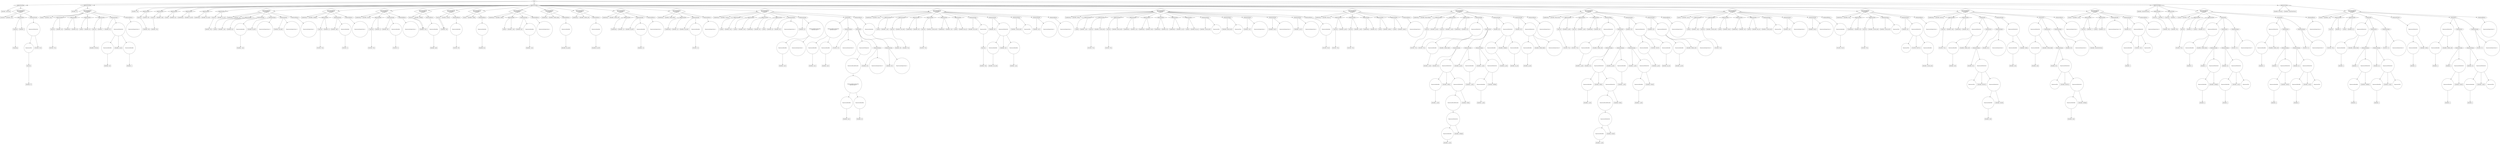 digraph TreeVisitor {
"0x60600004bf20" [label="Identifier: TreeVisitor" shape=box]
"0x603000025bd0" [label="TypeVoid" shape=box]
"0x60600004bf80" [label="Identifier: main" shape=box]
"0x603000025c00" [label="TypeString" shape=box]
"0x603000025c30" [label="TypeArray" shape=box]
"0x603000025c30" -> "0x603000025c00"
"0x60600004bfe0" [label="Identifier: a" shape=box]
"0x6040000209d0" [label="DeclarationVar" shape=diamond]
"0x6040000209d0" -> "0x603000025c30"
"0x6040000209d0" -> "0x60600004bfe0"
"0x60600004c040" [label="Identifier: TV" shape=box]
"0x603000025cc0" [label="TypeUser" shape=box]
"0x603000025cc0" -> "0x60600004c040"
"0x603000025c90" [label="ExpressionNew" shape=circle]
"0x603000025c90" -> "0x603000025cc0"
"0x60600004c0a0" [label="Identifier: Start" shape=box]
"0x60600004c100" [label="ExpressionMethodCall" shape=circle]
"0x60600004c100" -> "0x603000025c90"
"0x60600004c100" -> "0x60600004c0a0"
"0x603000025cf0" [label="StatementPrintln"]
"0x603000025cf0" -> "0x60600004c100"
"0x603000025bd0" [label="TypeVoid" shape=box]
"0x60600004bf80" [label="Identifier: main" shape=box]
"0x60c000008740" [label="DeclarationMethod
PrivacyModifier: 0
is_static: 1" shape=diamond]
"0x60c000008740" -> "0x603000025bd0"
"0x60c000008740" -> "0x60600004bf80"
"0x60c000008740" -> "0x6040000209d0"
"0x60c000008740" -> "0x603000025cf0"
"0x608000001ca0" [label="DeclarationClass" shape=diamond]
"0x608000001ca0" -> "0x60600004bf20"
"0x608000001ca0" -> "0x60c000008740"
"0x60600004c160" [label="Identifier: TV" shape=box]
"0x603000025d20" [label="TypeInt" shape=box]
"0x60600004c1c0" [label="Identifier: Start" shape=box]
"0x60600004c220" [label="Identifier: Tree" shape=box]
"0x603000025d50" [label="TypeUser" shape=box]
"0x603000025d50" -> "0x60600004c220"
"0x60600004c280" [label="Identifier: root" shape=box]
"0x604000020a90" [label="DeclarationVar" shape=diamond]
"0x604000020a90" -> "0x603000025d50"
"0x604000020a90" -> "0x60600004c280"
"0x603000025d80" [label="TypeBoolean" shape=box]
"0x60600004c2e0" [label="Identifier: ntb" shape=box]
"0x604000020b10" [label="DeclarationVar" shape=diamond]
"0x604000020b10" -> "0x603000025d80"
"0x604000020b10" -> "0x60600004c2e0"
"0x603000025db0" [label="TypeInt" shape=box]
"0x60600004c340" [label="Identifier: nti" shape=box]
"0x604000020b90" [label="DeclarationVar" shape=diamond]
"0x604000020b90" -> "0x603000025db0"
"0x604000020b90" -> "0x60600004c340"
"0x60600004c3a0" [label="Identifier: MyVisitor" shape=box]
"0x603000025e10" [label="TypeUser" shape=box]
"0x603000025e10" -> "0x60600004c3a0"
"0x60600004c400" [label="Identifier: v" shape=box]
"0x604000020c10" [label="DeclarationVar" shape=diamond]
"0x604000020c10" -> "0x603000025e10"
"0x604000020c10" -> "0x60600004c400"
"0x60600004c460" [label="Identifier: nti" shape=box]
"0x60600004c4c0" [label="Identifier: root" shape=box]
"0x603000025e40" [label="ExpressionIdentifier" shape=circle]
"0x603000025e40"  -> "0x60600004c4c0"
"0x60600004c520" [label="Identifier: accept" shape=box]
"0x60600004c5e0" [label="Identifier: v" shape=box]
"0x603000025e70" [label="ExpressionIdentifier" shape=circle]
"0x603000025e70"  -> "0x60600004c5e0"
"0x60600004c580" [label="ExpressionMethodCall" shape=circle]
"0x60600004c580" -> "0x603000025e40"
"0x60600004c580" -> "0x60600004c520"
"0x60600004c580" -> "0x603000025e70"
"0x604000020c50" [label="StatementAssign"]
"0x604000020c50" -> "0x60600004c460"
"0x604000020c50" -> "0x60600004c580"
"0x603000025ea0" [label="ExpressionIntegerLiteral: 0" shape=circle]
"0x603000025ed0" [label="StatementReturn"]
"0x603000025ed0" -> "0x603000025ea0"
"0x603000025d20" [label="TypeInt" shape=box]
"0x60600004c1c0" [label="Identifier: Start" shape=box]
"0x60c000008800" [label="DeclarationMethod
PrivacyModifier: 0
is_static: 0" shape=diamond]
"0x60c000008800" -> "0x603000025d20"
"0x60c000008800" -> "0x60600004c1c0"
"0x60c000008800" -> "0x604000020a90"
"0x60c000008800" -> "0x604000020b10"
"0x60c000008800" -> "0x604000020b90"
"0x60c000008800" -> "0x604000020c10"
"0x60c000008800" -> "0x604000020c50"
"0x60c000008800" -> "0x603000025ed0"
"0x608000001d20" [label="DeclarationClass" shape=diamond]
"0x608000001d20" -> "0x60600004c160"
"0x608000001d20" -> "0x60c000008800"
"0x60600004c640" [label="Identifier: Tree" shape=box]
"0x60600004c6a0" [label="Identifier: Tree" shape=box]
"0x603000025f00" [label="TypeUser" shape=box]
"0x603000025f00" -> "0x60600004c6a0"
"0x60600004c700" [label="Identifier: left" shape=box]
"0x604000020cd0" [label="DeclarationVar" shape=diamond]
"0x604000020cd0" -> "0x603000025f00"
"0x604000020cd0" -> "0x60600004c700"
"0x60600004c760" [label="Identifier: Tree" shape=box]
"0x603000025f30" [label="TypeUser" shape=box]
"0x603000025f30" -> "0x60600004c760"
"0x60600004c7c0" [label="Identifier: right" shape=box]
"0x604000020d50" [label="DeclarationVar" shape=diamond]
"0x604000020d50" -> "0x603000025f30"
"0x604000020d50" -> "0x60600004c7c0"
"0x603000025f60" [label="TypeInt" shape=box]
"0x60600004c820" [label="Identifier: key" shape=box]
"0x604000020dd0" [label="DeclarationVar" shape=diamond]
"0x604000020dd0" -> "0x603000025f60"
"0x604000020dd0" -> "0x60600004c820"
"0x603000025fc0" [label="TypeBoolean" shape=box]
"0x60600004c880" [label="Identifier: has_left" shape=box]
"0x604000020e50" [label="DeclarationVar" shape=diamond]
"0x604000020e50" -> "0x603000025fc0"
"0x604000020e50" -> "0x60600004c880"
"0x603000025ff0" [label="TypeBoolean" shape=box]
"0x60600004c8e0" [label="Identifier: has_right" shape=box]
"0x604000020ed0" [label="DeclarationVar" shape=diamond]
"0x604000020ed0" -> "0x603000025ff0"
"0x604000020ed0" -> "0x60600004c8e0"
"0x60600004c9a0" [label="Identifier: Tree" shape=box]
"0x603000026020" [label="TypeUser" shape=box]
"0x603000026020" -> "0x60600004c9a0"
"0x60600004ca00" [label="Identifier: my_null" shape=box]
"0x604000020f50" [label="DeclarationVar" shape=diamond]
"0x604000020f50" -> "0x603000026020"
"0x604000020f50" -> "0x60600004ca00"
"0x603000026260" [label="TypeBoolean" shape=box]
"0x60600004ca60" [label="Identifier: Init" shape=box]
"0x603000026290" [label="TypeInt" shape=box]
"0x60600004cac0" [label="Identifier: v_key" shape=box]
"0x604000020f90" [label="DeclarationVar" shape=diamond]
"0x604000020f90" -> "0x603000026290"
"0x604000020f90" -> "0x60600004cac0"
"0x60600004cb20" [label="Identifier: key" shape=box]
"0x60600004cb80" [label="Identifier: v_key" shape=box]
"0x6030000262c0" [label="ExpressionIdentifier" shape=circle]
"0x6030000262c0"  -> "0x60600004cb80"
"0x604000020fd0" [label="StatementAssign"]
"0x604000020fd0" -> "0x60600004cb20"
"0x604000020fd0" -> "0x6030000262c0"
"0x60600004cbe0" [label="Identifier: has_left" shape=box]
"0x6030000262f0" [label="ExpressionIntegerLiteral: 0" shape=circle]
"0x604000021010" [label="StatementAssign"]
"0x604000021010" -> "0x60600004cbe0"
"0x604000021010" -> "0x6030000262f0"
"0x60600004cc40" [label="Identifier: has_right" shape=box]
"0x603000026320" [label="ExpressionIntegerLiteral: 0" shape=circle]
"0x604000021050" [label="StatementAssign"]
"0x604000021050" -> "0x60600004cc40"
"0x604000021050" -> "0x603000026320"
"0x603000026380" [label="ExpressionIntegerLiteral: 1" shape=circle]
"0x6030000263b0" [label="StatementReturn"]
"0x6030000263b0" -> "0x603000026380"
"0x603000026260" [label="TypeBoolean" shape=box]
"0x60600004ca60" [label="Identifier: Init" shape=box]
"0x60c0000088c0" [label="DeclarationMethod
PrivacyModifier: 0
is_static: 0" shape=diamond]
"0x60c0000088c0" -> "0x603000026260"
"0x60c0000088c0" -> "0x60600004ca60"
"0x60c0000088c0" -> "0x604000020f90"
"0x60c0000088c0" -> "0x604000020fd0"
"0x60c0000088c0" -> "0x604000021010"
"0x60c0000088c0" -> "0x604000021050"
"0x60c0000088c0" -> "0x6030000263b0"
"0x6030000263e0" [label="TypeBoolean" shape=box]
"0x60600004cca0" [label="Identifier: SetRight" shape=box]
"0x60600004cd00" [label="Identifier: Tree" shape=box]
"0x603000026410" [label="TypeUser" shape=box]
"0x603000026410" -> "0x60600004cd00"
"0x60600004cd60" [label="Identifier: rn" shape=box]
"0x604000021090" [label="DeclarationVar" shape=diamond]
"0x604000021090" -> "0x603000026410"
"0x604000021090" -> "0x60600004cd60"
"0x60600004cdc0" [label="Identifier: right" shape=box]
"0x60600004ce20" [label="Identifier: rn" shape=box]
"0x603000026440" [label="ExpressionIdentifier" shape=circle]
"0x603000026440"  -> "0x60600004ce20"
"0x6040000210d0" [label="StatementAssign"]
"0x6040000210d0" -> "0x60600004cdc0"
"0x6040000210d0" -> "0x603000026440"
"0x603000026470" [label="ExpressionIntegerLiteral: 1" shape=circle]
"0x6030000264a0" [label="StatementReturn"]
"0x6030000264a0" -> "0x603000026470"
"0x6030000263e0" [label="TypeBoolean" shape=box]
"0x60600004cca0" [label="Identifier: SetRight" shape=box]
"0x60c000008980" [label="DeclarationMethod
PrivacyModifier: 0
is_static: 0" shape=diamond]
"0x60c000008980" -> "0x6030000263e0"
"0x60c000008980" -> "0x60600004cca0"
"0x60c000008980" -> "0x604000021090"
"0x60c000008980" -> "0x6040000210d0"
"0x60c000008980" -> "0x6030000264a0"
"0x6030000264d0" [label="TypeBoolean" shape=box]
"0x60600004ce80" [label="Identifier: SetLeft" shape=box]
"0x60600004cee0" [label="Identifier: Tree" shape=box]
"0x603000026500" [label="TypeUser" shape=box]
"0x603000026500" -> "0x60600004cee0"
"0x60600004cf40" [label="Identifier: ln" shape=box]
"0x604000021110" [label="DeclarationVar" shape=diamond]
"0x604000021110" -> "0x603000026500"
"0x604000021110" -> "0x60600004cf40"
"0x60600004cfa0" [label="Identifier: left" shape=box]
"0x60600004d000" [label="Identifier: ln" shape=box]
"0x603000026530" [label="ExpressionIdentifier" shape=circle]
"0x603000026530"  -> "0x60600004d000"
"0x604000021150" [label="StatementAssign"]
"0x604000021150" -> "0x60600004cfa0"
"0x604000021150" -> "0x603000026530"
"0x603000026560" [label="ExpressionIntegerLiteral: 1" shape=circle]
"0x603000026590" [label="StatementReturn"]
"0x603000026590" -> "0x603000026560"
"0x6030000264d0" [label="TypeBoolean" shape=box]
"0x60600004ce80" [label="Identifier: SetLeft" shape=box]
"0x60c000008a40" [label="DeclarationMethod
PrivacyModifier: 0
is_static: 0" shape=diamond]
"0x60c000008a40" -> "0x6030000264d0"
"0x60c000008a40" -> "0x60600004ce80"
"0x60c000008a40" -> "0x604000021110"
"0x60c000008a40" -> "0x604000021150"
"0x60c000008a40" -> "0x603000026590"
"0x60600004d060" [label="Identifier: Tree" shape=box]
"0x6030000265f0" [label="TypeUser" shape=box]
"0x6030000265f0" -> "0x60600004d060"
"0x60600004d0c0" [label="Identifier: GetRight" shape=box]
"0x60600004d120" [label="Identifier: right" shape=box]
"0x603000026620" [label="ExpressionIdentifier" shape=circle]
"0x603000026620"  -> "0x60600004d120"
"0x603000026650" [label="StatementReturn"]
"0x603000026650" -> "0x603000026620"
"0x6030000265f0" [label="TypeUser" shape=box]
"0x6030000265f0" -> "0x60600004d060"
"0x60600004d0c0" [label="Identifier: GetRight" shape=box]
"0x60c000008b00" [label="DeclarationMethod
PrivacyModifier: 0
is_static: 0" shape=diamond]
"0x60c000008b00" -> "0x6030000265f0"
"0x60c000008b00" -> "0x60600004d0c0"
"0x60c000008b00" -> "0x603000026650"
"0x60600004d180" [label="Identifier: Tree" shape=box]
"0x603000026680" [label="TypeUser" shape=box]
"0x603000026680" -> "0x60600004d180"
"0x60600004d1e0" [label="Identifier: GetLeft" shape=box]
"0x60600004d240" [label="Identifier: left" shape=box]
"0x6030000266b0" [label="ExpressionIdentifier" shape=circle]
"0x6030000266b0"  -> "0x60600004d240"
"0x6030000266e0" [label="StatementReturn"]
"0x6030000266e0" -> "0x6030000266b0"
"0x603000026680" [label="TypeUser" shape=box]
"0x603000026680" -> "0x60600004d180"
"0x60600004d1e0" [label="Identifier: GetLeft" shape=box]
"0x60c000008bc0" [label="DeclarationMethod
PrivacyModifier: 0
is_static: 0" shape=diamond]
"0x60c000008bc0" -> "0x603000026680"
"0x60c000008bc0" -> "0x60600004d1e0"
"0x60c000008bc0" -> "0x6030000266e0"
"0x603000026710" [label="TypeInt" shape=box]
"0x60600004d300" [label="Identifier: GetKey" shape=box]
"0x60600004d360" [label="Identifier: key" shape=box]
"0x603000026740" [label="ExpressionIdentifier" shape=circle]
"0x603000026740"  -> "0x60600004d360"
"0x603000026770" [label="StatementReturn"]
"0x603000026770" -> "0x603000026740"
"0x603000026710" [label="TypeInt" shape=box]
"0x60600004d300" [label="Identifier: GetKey" shape=box]
"0x60c000008c80" [label="DeclarationMethod
PrivacyModifier: 0
is_static: 0" shape=diamond]
"0x60c000008c80" -> "0x603000026710"
"0x60c000008c80" -> "0x60600004d300"
"0x60c000008c80" -> "0x603000026770"
"0x6030000267a0" [label="TypeBoolean" shape=box]
"0x60600004d3c0" [label="Identifier: SetKey" shape=box]
"0x6030000267d0" [label="TypeInt" shape=box]
"0x60600004d420" [label="Identifier: v_key" shape=box]
"0x604000021190" [label="DeclarationVar" shape=diamond]
"0x604000021190" -> "0x6030000267d0"
"0x604000021190" -> "0x60600004d420"
"0x60600004d480" [label="Identifier: key" shape=box]
"0x60600004d4e0" [label="Identifier: v_key" shape=box]
"0x603000026800" [label="ExpressionIdentifier" shape=circle]
"0x603000026800"  -> "0x60600004d4e0"
"0x6040000211d0" [label="StatementAssign"]
"0x6040000211d0" -> "0x60600004d480"
"0x6040000211d0" -> "0x603000026800"
"0x603000026830" [label="ExpressionIntegerLiteral: 1" shape=circle]
"0x603000026860" [label="StatementReturn"]
"0x603000026860" -> "0x603000026830"
"0x6030000267a0" [label="TypeBoolean" shape=box]
"0x60600004d3c0" [label="Identifier: SetKey" shape=box]
"0x60c000008d40" [label="DeclarationMethod
PrivacyModifier: 0
is_static: 0" shape=diamond]
"0x60c000008d40" -> "0x6030000267a0"
"0x60c000008d40" -> "0x60600004d3c0"
"0x60c000008d40" -> "0x604000021190"
"0x60c000008d40" -> "0x6040000211d0"
"0x60c000008d40" -> "0x603000026860"
"0x603000026890" [label="TypeBoolean" shape=box]
"0x60600004d540" [label="Identifier: GetHas_Right" shape=box]
"0x60600004d5a0" [label="Identifier: has_right" shape=box]
"0x6030000268c0" [label="ExpressionIdentifier" shape=circle]
"0x6030000268c0"  -> "0x60600004d5a0"
"0x6030000268f0" [label="StatementReturn"]
"0x6030000268f0" -> "0x6030000268c0"
"0x603000026890" [label="TypeBoolean" shape=box]
"0x60600004d540" [label="Identifier: GetHas_Right" shape=box]
"0x60c000008e00" [label="DeclarationMethod
PrivacyModifier: 0
is_static: 0" shape=diamond]
"0x60c000008e00" -> "0x603000026890"
"0x60c000008e00" -> "0x60600004d540"
"0x60c000008e00" -> "0x6030000268f0"
"0x603000026920" [label="TypeBoolean" shape=box]
"0x60600004d600" [label="Identifier: GetHas_Left" shape=box]
"0x60600004d660" [label="Identifier: has_left" shape=box]
"0x603000026950" [label="ExpressionIdentifier" shape=circle]
"0x603000026950"  -> "0x60600004d660"
"0x603000026980" [label="StatementReturn"]
"0x603000026980" -> "0x603000026950"
"0x603000026920" [label="TypeBoolean" shape=box]
"0x60600004d600" [label="Identifier: GetHas_Left" shape=box]
"0x60c000008ec0" [label="DeclarationMethod
PrivacyModifier: 0
is_static: 0" shape=diamond]
"0x60c000008ec0" -> "0x603000026920"
"0x60c000008ec0" -> "0x60600004d600"
"0x60c000008ec0" -> "0x603000026980"
"0x6030000269b0" [label="TypeBoolean" shape=box]
"0x60600004d6c0" [label="Identifier: SetHas_Left" shape=box]
"0x6030000269e0" [label="TypeBoolean" shape=box]
"0x60600004d720" [label="Identifier: val" shape=box]
"0x604000021210" [label="DeclarationVar" shape=diamond]
"0x604000021210" -> "0x6030000269e0"
"0x604000021210" -> "0x60600004d720"
"0x60600004d780" [label="Identifier: has_left" shape=box]
"0x60600004d7e0" [label="Identifier: val" shape=box]
"0x603000026a10" [label="ExpressionIdentifier" shape=circle]
"0x603000026a10"  -> "0x60600004d7e0"
"0x604000021250" [label="StatementAssign"]
"0x604000021250" -> "0x60600004d780"
"0x604000021250" -> "0x603000026a10"
"0x603000026a40" [label="ExpressionIntegerLiteral: 1" shape=circle]
"0x603000026a70" [label="StatementReturn"]
"0x603000026a70" -> "0x603000026a40"
"0x6030000269b0" [label="TypeBoolean" shape=box]
"0x60600004d6c0" [label="Identifier: SetHas_Left" shape=box]
"0x60c000009040" [label="DeclarationMethod
PrivacyModifier: 0
is_static: 0" shape=diamond]
"0x60c000009040" -> "0x6030000269b0"
"0x60c000009040" -> "0x60600004d6c0"
"0x60c000009040" -> "0x604000021210"
"0x60c000009040" -> "0x604000021250"
"0x60c000009040" -> "0x603000026a70"
"0x603000026aa0" [label="TypeBoolean" shape=box]
"0x60600004d840" [label="Identifier: SetHas_Right" shape=box]
"0x603000026ad0" [label="TypeBoolean" shape=box]
"0x60600004d8a0" [label="Identifier: val" shape=box]
"0x604000021290" [label="DeclarationVar" shape=diamond]
"0x604000021290" -> "0x603000026ad0"
"0x604000021290" -> "0x60600004d8a0"
"0x60600004d900" [label="Identifier: has_right" shape=box]
"0x60600004d960" [label="Identifier: val" shape=box]
"0x603000026b00" [label="ExpressionIdentifier" shape=circle]
"0x603000026b00"  -> "0x60600004d960"
"0x6040000212d0" [label="StatementAssign"]
"0x6040000212d0" -> "0x60600004d900"
"0x6040000212d0" -> "0x603000026b00"
"0x603000026b30" [label="ExpressionIntegerLiteral: 1" shape=circle]
"0x603000026b60" [label="StatementReturn"]
"0x603000026b60" -> "0x603000026b30"
"0x603000026aa0" [label="TypeBoolean" shape=box]
"0x60600004d840" [label="Identifier: SetHas_Right" shape=box]
"0x60c000009100" [label="DeclarationMethod
PrivacyModifier: 0
is_static: 0" shape=diamond]
"0x60c000009100" -> "0x603000026aa0"
"0x60c000009100" -> "0x60600004d840"
"0x60c000009100" -> "0x604000021290"
"0x60c000009100" -> "0x6040000212d0"
"0x60c000009100" -> "0x603000026b60"
"0x603000026b90" [label="TypeBoolean" shape=box]
"0x60600004d9c0" [label="Identifier: Compare" shape=box]
"0x603000026bc0" [label="TypeInt" shape=box]
"0x60600004da20" [label="Identifier: num1" shape=box]
"0x604000021310" [label="DeclarationVar" shape=diamond]
"0x604000021310" -> "0x603000026bc0"
"0x604000021310" -> "0x60600004da20"
"0x603000026bf0" [label="TypeInt" shape=box]
"0x60600004da80" [label="Identifier: num2" shape=box]
"0x604000021350" [label="DeclarationVar" shape=diamond]
"0x604000021350" -> "0x603000026bf0"
"0x604000021350" -> "0x60600004da80"
"0x603000026c20" [label="TypeBoolean" shape=box]
"0x60600004dae0" [label="Identifier: ntb" shape=box]
"0x6040000213d0" [label="DeclarationVar" shape=diamond]
"0x6040000213d0" -> "0x603000026c20"
"0x6040000213d0" -> "0x60600004dae0"
"0x603000026c50" [label="TypeInt" shape=box]
"0x60600004db40" [label="Identifier: nti" shape=box]
"0x604000021450" [label="DeclarationVar" shape=diamond]
"0x604000021450" -> "0x603000026c50"
"0x604000021450" -> "0x60600004db40"
"0x60600004dba0" [label="Identifier: ntb" shape=box]
"0x603000026c80" [label="ExpressionIntegerLiteral: 0" shape=circle]
"0x604000021490" [label="StatementAssign"]
"0x604000021490" -> "0x60600004dba0"
"0x604000021490" -> "0x603000026c80"
"0x60600004dc00" [label="Identifier: nti" shape=box]
"0x60600004dc60" [label="Identifier: num2" shape=box]
"0x603000026cb0" [label="ExpressionIdentifier" shape=circle]
"0x603000026cb0"  -> "0x60600004dc60"
"0x603000026ce0" [label="ExpressionIntegerLiteral: 1" shape=circle]
"0x6040000214d0" [label="ExpressionBinaryOperation
operation_type: 0" shape=circle]
"0x6040000214d0" -> "0x603000026cb0"
"0x6040000214d0" -> "0x603000026ce0"
"0x604000021510" [label="StatementAssign"]
"0x604000021510" -> "0x60600004dc00"
"0x604000021510" -> "0x6040000214d0"
"0x60600004dcc0" [label="Identifier: num1" shape=box]
"0x603000026d10" [label="ExpressionIdentifier" shape=circle]
"0x603000026d10"  -> "0x60600004dcc0"
"0x60600004dd20" [label="Identifier: num2" shape=box]
"0x603000026d40" [label="ExpressionIdentifier" shape=circle]
"0x603000026d40"  -> "0x60600004dd20"
"0x604000021550" [label="ExpressionBinaryOperation
operation_type: 9" shape=circle]
"0x604000021550" -> "0x603000026d10"
"0x604000021550" -> "0x603000026d40"
"0x60600004dd80" [label="Identifier: ntb" shape=box]
"0x603000026d70" [label="ExpressionIntegerLiteral: 0" shape=circle]
"0x604000021590" [label="StatementAssign"]
"0x604000021590" -> "0x60600004dd80"
"0x604000021590" -> "0x603000026d70"
"0x60600004dde0" [label="Identifier: num1" shape=box]
"0x603000026da0" [label="ExpressionIdentifier" shape=circle]
"0x603000026da0"  -> "0x60600004dde0"
"0x60600004de40" [label="Identifier: nti" shape=box]
"0x603000026dd0" [label="ExpressionIdentifier" shape=circle]
"0x603000026dd0"  -> "0x60600004de40"
"0x6040000215d0" [label="ExpressionBinaryOperation
operation_type: 9" shape=circle]
"0x6040000215d0" -> "0x603000026da0"
"0x6040000215d0" -> "0x603000026dd0"
"0x603000026e00" [label="ExpressionRoundBrackets" shape=circle]
"0x603000026e00" -> "0x6040000215d0"
"0x603000026e30" [label="ExpressionNotOperator" shape=circle]
"0x603000026e30" -> "0x603000026e00"
"0x60600004dea0" [label="Identifier: ntb" shape=box]
"0x603000026e60" [label="ExpressionIntegerLiteral: 0" shape=circle]
"0x604000021610" [label="StatementAssign"]
"0x604000021610" -> "0x60600004dea0"
"0x604000021610" -> "0x603000026e60"
"0x60600004df00" [label="Identifier: ntb" shape=box]
"0x603000026e90" [label="ExpressionIntegerLiteral: 1" shape=circle]
"0x604000021650" [label="StatementAssign"]
"0x604000021650" -> "0x60600004df00"
"0x604000021650" -> "0x603000026e90"
"0x604000021690" [label="StatementIf"]
"0x604000021690" -> "0x603000026e30"
"0x604000021690" -> "0x604000021610"
"0x604000021690" -> "0x604000021650"
"0x6040000216d0" [label="StatementIf"]
"0x6040000216d0" -> "0x604000021550"
"0x6040000216d0" -> "0x604000021590"
"0x6040000216d0" -> "0x604000021690"
"0x60600004df60" [label="Identifier: ntb" shape=box]
"0x603000026ef0" [label="ExpressionIdentifier" shape=circle]
"0x603000026ef0"  -> "0x60600004df60"
"0x603000026f20" [label="StatementReturn"]
"0x603000026f20" -> "0x603000026ef0"
"0x603000026b90" [label="TypeBoolean" shape=box]
"0x60600004d9c0" [label="Identifier: Compare" shape=box]
"0x60c0000091c0" [label="DeclarationMethod
PrivacyModifier: 0
is_static: 0" shape=diamond]
"0x60c0000091c0" -> "0x603000026b90"
"0x60c0000091c0" -> "0x60600004d9c0"
"0x60c0000091c0" -> "0x604000021310"
"0x60c0000091c0" -> "0x604000021350"
"0x60c0000091c0" -> "0x6040000213d0"
"0x60c0000091c0" -> "0x604000021450"
"0x60c0000091c0" -> "0x604000021490"
"0x60c0000091c0" -> "0x604000021510"
"0x60c0000091c0" -> "0x6040000216d0"
"0x60c0000091c0" -> "0x603000026f20"
"0x603000026f50" [label="TypeBoolean" shape=box]
"0x60600004dfc0" [label="Identifier: Insert" shape=box]
"0x603000026f80" [label="TypeInt" shape=box]
"0x60600004e020" [label="Identifier: v_key" shape=box]
"0x604000021710" [label="DeclarationVar" shape=diamond]
"0x604000021710" -> "0x603000026f80"
"0x604000021710" -> "0x60600004e020"
"0x60600004e080" [label="Identifier: Tree" shape=box]
"0x603000026fb0" [label="TypeUser" shape=box]
"0x603000026fb0" -> "0x60600004e080"
"0x60600004e0e0" [label="Identifier: new_node" shape=box]
"0x604000021790" [label="DeclarationVar" shape=diamond]
"0x604000021790" -> "0x603000026fb0"
"0x604000021790" -> "0x60600004e0e0"
"0x603000026fe0" [label="TypeBoolean" shape=box]
"0x60600004e140" [label="Identifier: ntb" shape=box]
"0x604000021810" [label="DeclarationVar" shape=diamond]
"0x604000021810" -> "0x603000026fe0"
"0x604000021810" -> "0x60600004e140"
"0x60600004e1a0" [label="Identifier: Tree" shape=box]
"0x603000027010" [label="TypeUser" shape=box]
"0x603000027010" -> "0x60600004e1a0"
"0x60600004e200" [label="Identifier: current_node" shape=box]
"0x604000021890" [label="DeclarationVar" shape=diamond]
"0x604000021890" -> "0x603000027010"
"0x604000021890" -> "0x60600004e200"
"0x603000027070" [label="TypeBoolean" shape=box]
"0x60600004e260" [label="Identifier: cont" shape=box]
"0x604000021910" [label="DeclarationVar" shape=diamond]
"0x604000021910" -> "0x603000027070"
"0x604000021910" -> "0x60600004e260"
"0x6030000270a0" [label="TypeInt" shape=box]
"0x60600004e2c0" [label="Identifier: key_aux" shape=box]
"0x604000021990" [label="DeclarationVar" shape=diamond]
"0x604000021990" -> "0x6030000270a0"
"0x604000021990" -> "0x60600004e2c0"
"0x60600004e380" [label="Identifier: new_node" shape=box]
"0x60600004e3e0" [label="Identifier: Tree" shape=box]
"0x603000027100" [label="TypeUser" shape=box]
"0x603000027100" -> "0x60600004e3e0"
"0x6030000270d0" [label="ExpressionNew" shape=circle]
"0x6030000270d0" -> "0x603000027100"
"0x6040000219d0" [label="StatementAssign"]
"0x6040000219d0" -> "0x60600004e380"
"0x6040000219d0" -> "0x6030000270d0"
"0x60600004e440" [label="Identifier: ntb" shape=box]
"0x60600004e4a0" [label="Identifier: new_node" shape=box]
"0x603000027130" [label="ExpressionIdentifier" shape=circle]
"0x603000027130"  -> "0x60600004e4a0"
"0x60600004e500" [label="Identifier: Init" shape=box]
"0x60600004e5c0" [label="Identifier: v_key" shape=box]
"0x603000027160" [label="ExpressionIdentifier" shape=circle]
"0x603000027160"  -> "0x60600004e5c0"
"0x60600004e560" [label="ExpressionMethodCall" shape=circle]
"0x60600004e560" -> "0x603000027130"
"0x60600004e560" -> "0x60600004e500"
"0x60600004e560" -> "0x603000027160"
"0x604000021a10" [label="StatementAssign"]
"0x604000021a10" -> "0x60600004e440"
"0x604000021a10" -> "0x60600004e560"
"0x60600004e620" [label="Identifier: current_node" shape=box]
"0x603000027190" [label="ExpressionThis" shape=circle]
"0x604000021a50" [label="StatementAssign"]
"0x604000021a50" -> "0x60600004e620"
"0x604000021a50" -> "0x603000027190"
"0x60600004e680" [label="Identifier: cont" shape=box]
"0x6030000271f0" [label="ExpressionIntegerLiteral: 1" shape=circle]
"0x604000021a90" [label="StatementAssign"]
"0x604000021a90" -> "0x60600004e680"
"0x604000021a90" -> "0x6030000271f0"
"0x603000027220" [label="ExpressionIntegerLiteral: 1" shape=circle]
"0x603000027250" [label="StatementReturn"]
"0x603000027250" -> "0x603000027220"
"0x603000026f50" [label="TypeBoolean" shape=box]
"0x60600004dfc0" [label="Identifier: Insert" shape=box]
"0x60c000009280" [label="DeclarationMethod
PrivacyModifier: 0
is_static: 0" shape=diamond]
"0x60c000009280" -> "0x603000026f50"
"0x60c000009280" -> "0x60600004dfc0"
"0x60c000009280" -> "0x604000021710"
"0x60c000009280" -> "0x604000021790"
"0x60c000009280" -> "0x604000021810"
"0x60c000009280" -> "0x604000021890"
"0x60c000009280" -> "0x604000021910"
"0x60c000009280" -> "0x604000021990"
"0x60c000009280" -> "0x6040000219d0"
"0x60c000009280" -> "0x604000021a10"
"0x60c000009280" -> "0x604000021a50"
"0x60c000009280" -> "0x604000021a90"
"0x60c000009280" -> "0x603000027250"
"0x603000027280" [label="TypeBoolean" shape=box]
"0x60600004e740" [label="Identifier: Delete" shape=box]
"0x6030000272b0" [label="TypeInt" shape=box]
"0x60600004e7a0" [label="Identifier: v_key" shape=box]
"0x604000021ad0" [label="DeclarationVar" shape=diamond]
"0x604000021ad0" -> "0x6030000272b0"
"0x604000021ad0" -> "0x60600004e7a0"
"0x60600004e800" [label="Identifier: Tree" shape=box]
"0x6030000272e0" [label="TypeUser" shape=box]
"0x6030000272e0" -> "0x60600004e800"
"0x60600004e860" [label="Identifier: current_node" shape=box]
"0x604000021b50" [label="DeclarationVar" shape=diamond]
"0x604000021b50" -> "0x6030000272e0"
"0x604000021b50" -> "0x60600004e860"
"0x60600004e8c0" [label="Identifier: Tree" shape=box]
"0x603000027310" [label="TypeUser" shape=box]
"0x603000027310" -> "0x60600004e8c0"
"0x60600004e920" [label="Identifier: parent_node" shape=box]
"0x604000021bd0" [label="DeclarationVar" shape=diamond]
"0x604000021bd0" -> "0x603000027310"
"0x604000021bd0" -> "0x60600004e920"
"0x603000027340" [label="TypeBoolean" shape=box]
"0x60600004e980" [label="Identifier: cont" shape=box]
"0x604000021c50" [label="DeclarationVar" shape=diamond]
"0x604000021c50" -> "0x603000027340"
"0x604000021c50" -> "0x60600004e980"
"0x6030000273a0" [label="TypeBoolean" shape=box]
"0x60600004e9e0" [label="Identifier: found" shape=box]
"0x604000021cd0" [label="DeclarationVar" shape=diamond]
"0x604000021cd0" -> "0x6030000273a0"
"0x604000021cd0" -> "0x60600004e9e0"
"0x6030000273d0" [label="TypeBoolean" shape=box]
"0x60600004ea40" [label="Identifier: ntb" shape=box]
"0x604000021d50" [label="DeclarationVar" shape=diamond]
"0x604000021d50" -> "0x6030000273d0"
"0x604000021d50" -> "0x60600004ea40"
"0x603000027400" [label="TypeBoolean" shape=box]
"0x60600004eb00" [label="Identifier: is_root" shape=box]
"0x604000021dd0" [label="DeclarationVar" shape=diamond]
"0x604000021dd0" -> "0x603000027400"
"0x604000021dd0" -> "0x60600004eb00"
"0x603000027430" [label="TypeInt" shape=box]
"0x60600004eb60" [label="Identifier: key_aux" shape=box]
"0x604000021e50" [label="DeclarationVar" shape=diamond]
"0x604000021e50" -> "0x603000027430"
"0x604000021e50" -> "0x60600004eb60"
"0x60600004ebc0" [label="Identifier: current_node" shape=box]
"0x603000027460" [label="ExpressionThis" shape=circle]
"0x604000021e90" [label="StatementAssign"]
"0x604000021e90" -> "0x60600004ebc0"
"0x604000021e90" -> "0x603000027460"
"0x60600004ec20" [label="Identifier: parent_node" shape=box]
"0x603000027490" [label="ExpressionThis" shape=circle]
"0x604000021ed0" [label="StatementAssign"]
"0x604000021ed0" -> "0x60600004ec20"
"0x604000021ed0" -> "0x603000027490"
"0x60600004ec80" [label="Identifier: cont" shape=box]
"0x6030000274c0" [label="ExpressionIntegerLiteral: 1" shape=circle]
"0x604000021f10" [label="StatementAssign"]
"0x604000021f10" -> "0x60600004ec80"
"0x604000021f10" -> "0x6030000274c0"
"0x60600004ece0" [label="Identifier: found" shape=box]
"0x603000027520" [label="ExpressionIntegerLiteral: 0" shape=circle]
"0x604000021f50" [label="StatementAssign"]
"0x604000021f50" -> "0x60600004ece0"
"0x604000021f50" -> "0x603000027520"
"0x60600004ed40" [label="Identifier: is_root" shape=box]
"0x603000027550" [label="ExpressionIntegerLiteral: 1" shape=circle]
"0x604000021f90" [label="StatementAssign"]
"0x604000021f90" -> "0x60600004ed40"
"0x604000021f90" -> "0x603000027550"
"0x60600004ee00" [label="Identifier: found" shape=box]
"0x603000027580" [label="ExpressionIdentifier" shape=circle]
"0x603000027580"  -> "0x60600004ee00"
"0x6030000275b0" [label="StatementReturn"]
"0x6030000275b0" -> "0x603000027580"
"0x603000027280" [label="TypeBoolean" shape=box]
"0x60600004e740" [label="Identifier: Delete" shape=box]
"0x60c000009340" [label="DeclarationMethod
PrivacyModifier: 0
is_static: 0" shape=diamond]
"0x60c000009340" -> "0x603000027280"
"0x60c000009340" -> "0x60600004e740"
"0x60c000009340" -> "0x604000021ad0"
"0x60c000009340" -> "0x604000021b50"
"0x60c000009340" -> "0x604000021bd0"
"0x60c000009340" -> "0x604000021c50"
"0x60c000009340" -> "0x604000021cd0"
"0x60c000009340" -> "0x604000021d50"
"0x60c000009340" -> "0x604000021dd0"
"0x60c000009340" -> "0x604000021e50"
"0x60c000009340" -> "0x604000021e90"
"0x60c000009340" -> "0x604000021ed0"
"0x60c000009340" -> "0x604000021f10"
"0x60c000009340" -> "0x604000021f50"
"0x60c000009340" -> "0x604000021f90"
"0x60c000009340" -> "0x6030000275b0"
"0x6030000275e0" [label="TypeBoolean" shape=box]
"0x60600004ee60" [label="Identifier: Remove" shape=box]
"0x60600004eec0" [label="Identifier: Tree" shape=box]
"0x603000027610" [label="TypeUser" shape=box]
"0x603000027610" -> "0x60600004eec0"
"0x60600004ef20" [label="Identifier: p_node" shape=box]
"0x604000021fd0" [label="DeclarationVar" shape=diamond]
"0x604000021fd0" -> "0x603000027610"
"0x604000021fd0" -> "0x60600004ef20"
"0x60600004ef80" [label="Identifier: Tree" shape=box]
"0x603000027640" [label="TypeUser" shape=box]
"0x603000027640" -> "0x60600004ef80"
"0x606000050000" [label="Identifier: c_node" shape=box]
"0x604000022010" [label="DeclarationVar" shape=diamond]
"0x604000022010" -> "0x603000027640"
"0x604000022010" -> "0x606000050000"
"0x603000027670" [label="TypeBoolean" shape=box]
"0x606000050060" [label="Identifier: ntb" shape=box]
"0x604000022090" [label="DeclarationVar" shape=diamond]
"0x604000022090" -> "0x603000027670"
"0x604000022090" -> "0x606000050060"
"0x6030000276a0" [label="TypeInt" shape=box]
"0x6060000500c0" [label="Identifier: auxkey1" shape=box]
"0x604000022110" [label="DeclarationVar" shape=diamond]
"0x604000022110" -> "0x6030000276a0"
"0x604000022110" -> "0x6060000500c0"
"0x6030000276d0" [label="TypeInt" shape=box]
"0x606000050120" [label="Identifier: auxkey2" shape=box]
"0x604000022190" [label="DeclarationVar" shape=diamond]
"0x604000022190" -> "0x6030000276d0"
"0x604000022190" -> "0x606000050120"
"0x603000027730" [label="ExpressionIntegerLiteral: 1" shape=circle]
"0x603000027760" [label="StatementReturn"]
"0x603000027760" -> "0x603000027730"
"0x6030000275e0" [label="TypeBoolean" shape=box]
"0x60600004ee60" [label="Identifier: Remove" shape=box]
"0x60c000009400" [label="DeclarationMethod
PrivacyModifier: 0
is_static: 0" shape=diamond]
"0x60c000009400" -> "0x6030000275e0"
"0x60c000009400" -> "0x60600004ee60"
"0x60c000009400" -> "0x604000021fd0"
"0x60c000009400" -> "0x604000022010"
"0x60c000009400" -> "0x604000022090"
"0x60c000009400" -> "0x604000022110"
"0x60c000009400" -> "0x604000022190"
"0x60c000009400" -> "0x603000027760"
"0x603000027790" [label="TypeBoolean" shape=box]
"0x606000050180" [label="Identifier: RemoveRight" shape=box]
"0x6060000501e0" [label="Identifier: Tree" shape=box]
"0x6030000277c0" [label="TypeUser" shape=box]
"0x6030000277c0" -> "0x6060000501e0"
"0x606000050240" [label="Identifier: p_node" shape=box]
"0x6040000221d0" [label="DeclarationVar" shape=diamond]
"0x6040000221d0" -> "0x6030000277c0"
"0x6040000221d0" -> "0x606000050240"
"0x6060000502a0" [label="Identifier: Tree" shape=box]
"0x6030000277f0" [label="TypeUser" shape=box]
"0x6030000277f0" -> "0x6060000502a0"
"0x606000050300" [label="Identifier: c_node" shape=box]
"0x604000022210" [label="DeclarationVar" shape=diamond]
"0x604000022210" -> "0x6030000277f0"
"0x604000022210" -> "0x606000050300"
"0x603000027820" [label="TypeBoolean" shape=box]
"0x606000050360" [label="Identifier: ntb" shape=box]
"0x604000022290" [label="DeclarationVar" shape=diamond]
"0x604000022290" -> "0x603000027820"
"0x604000022290" -> "0x606000050360"
"0x6060000503c0" [label="Identifier: c_node" shape=box]
"0x603000027850" [label="ExpressionIdentifier" shape=circle]
"0x603000027850"  -> "0x6060000503c0"
"0x606000050420" [label="Identifier: GetHas_Right" shape=box]
"0x606000050480" [label="ExpressionMethodCall" shape=circle]
"0x606000050480" -> "0x603000027850"
"0x606000050480" -> "0x606000050420"
"0x6060000504e0" [label="Identifier: ntb" shape=box]
"0x606000050540" [label="Identifier: c_node" shape=box]
"0x603000027880" [label="ExpressionIdentifier" shape=circle]
"0x603000027880"  -> "0x606000050540"
"0x6060000505a0" [label="Identifier: SetKey" shape=box]
"0x606000050660" [label="Identifier: c_node" shape=box]
"0x6030000278b0" [label="ExpressionIdentifier" shape=circle]
"0x6030000278b0"  -> "0x606000050660"
"0x6060000506c0" [label="Identifier: GetRight" shape=box]
"0x606000050720" [label="ExpressionMethodCall" shape=circle]
"0x606000050720" -> "0x6030000278b0"
"0x606000050720" -> "0x6060000506c0"
"0x6030000278e0" [label="ExpressionRoundBrackets" shape=circle]
"0x6030000278e0" -> "0x606000050720"
"0x606000050780" [label="Identifier: GetKey" shape=box]
"0x6060000507e0" [label="ExpressionMethodCall" shape=circle]
"0x6060000507e0" -> "0x6030000278e0"
"0x6060000507e0" -> "0x606000050780"
"0x606000050600" [label="ExpressionMethodCall" shape=circle]
"0x606000050600" -> "0x603000027880"
"0x606000050600" -> "0x6060000505a0"
"0x606000050600" -> "0x6060000507e0"
"0x6040000222d0" [label="StatementAssign"]
"0x6040000222d0" -> "0x6060000504e0"
"0x6040000222d0" -> "0x606000050600"
"0x606000050840" [label="Identifier: p_node" shape=box]
"0x6060000508a0" [label="Identifier: c_node" shape=box]
"0x603000027910" [label="ExpressionIdentifier" shape=circle]
"0x603000027910"  -> "0x6060000508a0"
"0x604000022350" [label="StatementAssign"]
"0x604000022350" -> "0x606000050840"
"0x604000022350" -> "0x603000027910"
"0x606000050900" [label="Identifier: c_node" shape=box]
"0x606000050960" [label="Identifier: c_node" shape=box]
"0x603000027940" [label="ExpressionIdentifier" shape=circle]
"0x603000027940"  -> "0x606000050960"
"0x6060000509c0" [label="Identifier: GetRight" shape=box]
"0x606000050a20" [label="ExpressionMethodCall" shape=circle]
"0x606000050a20" -> "0x603000027940"
"0x606000050a20" -> "0x6060000509c0"
"0x604000022390" [label="StatementAssign"]
"0x604000022390" -> "0x606000050900"
"0x604000022390" -> "0x606000050a20"
"0x604000022310" [label="StatementList"]
"0x604000022310" -> "0x6040000222d0"
"0x604000022310" -> "0x604000022350"
"0x604000022310" -> "0x604000022390"
"0x6040000223d0" [label="StatementWhile"]
"0x6040000223d0" -> "0x606000050480"
"0x6040000223d0" -> "0x604000022310"
"0x606000050a80" [label="Identifier: ntb" shape=box]
"0x606000050ae0" [label="Identifier: p_node" shape=box]
"0x6030000279a0" [label="ExpressionIdentifier" shape=circle]
"0x6030000279a0"  -> "0x606000050ae0"
"0x606000050b40" [label="Identifier: SetRight" shape=box]
"0x606000050c00" [label="Identifier: my_null" shape=box]
"0x6030000279d0" [label="ExpressionIdentifier" shape=circle]
"0x6030000279d0"  -> "0x606000050c00"
"0x606000050ba0" [label="ExpressionMethodCall" shape=circle]
"0x606000050ba0" -> "0x6030000279a0"
"0x606000050ba0" -> "0x606000050b40"
"0x606000050ba0" -> "0x6030000279d0"
"0x604000022410" [label="StatementAssign"]
"0x604000022410" -> "0x606000050a80"
"0x604000022410" -> "0x606000050ba0"
"0x606000050c60" [label="Identifier: ntb" shape=box]
"0x606000050cc0" [label="Identifier: p_node" shape=box]
"0x603000027a00" [label="ExpressionIdentifier" shape=circle]
"0x603000027a00"  -> "0x606000050cc0"
"0x606000050d20" [label="Identifier: SetHas_Right" shape=box]
"0x603000027a30" [label="ExpressionIntegerLiteral: 0" shape=circle]
"0x606000050d80" [label="ExpressionMethodCall" shape=circle]
"0x606000050d80" -> "0x603000027a00"
"0x606000050d80" -> "0x606000050d20"
"0x606000050d80" -> "0x603000027a30"
"0x604000022450" [label="StatementAssign"]
"0x604000022450" -> "0x606000050c60"
"0x604000022450" -> "0x606000050d80"
"0x603000027a90" [label="ExpressionIntegerLiteral: 1" shape=circle]
"0x603000027ac0" [label="StatementReturn"]
"0x603000027ac0" -> "0x603000027a90"
"0x603000027790" [label="TypeBoolean" shape=box]
"0x606000050180" [label="Identifier: RemoveRight" shape=box]
"0x60c0000094c0" [label="DeclarationMethod
PrivacyModifier: 0
is_static: 0" shape=diamond]
"0x60c0000094c0" -> "0x603000027790"
"0x60c0000094c0" -> "0x606000050180"
"0x60c0000094c0" -> "0x6040000221d0"
"0x60c0000094c0" -> "0x604000022210"
"0x60c0000094c0" -> "0x604000022290"
"0x60c0000094c0" -> "0x6040000223d0"
"0x60c0000094c0" -> "0x604000022410"
"0x60c0000094c0" -> "0x604000022450"
"0x60c0000094c0" -> "0x603000027ac0"
"0x603000027af0" [label="TypeBoolean" shape=box]
"0x606000050de0" [label="Identifier: RemoveLeft" shape=box]
"0x606000050e40" [label="Identifier: Tree" shape=box]
"0x603000027b20" [label="TypeUser" shape=box]
"0x603000027b20" -> "0x606000050e40"
"0x606000050ea0" [label="Identifier: p_node" shape=box]
"0x604000022490" [label="DeclarationVar" shape=diamond]
"0x604000022490" -> "0x603000027b20"
"0x604000022490" -> "0x606000050ea0"
"0x606000050f00" [label="Identifier: Tree" shape=box]
"0x603000027b50" [label="TypeUser" shape=box]
"0x603000027b50" -> "0x606000050f00"
"0x606000050f60" [label="Identifier: c_node" shape=box]
"0x6040000224d0" [label="DeclarationVar" shape=diamond]
"0x6040000224d0" -> "0x603000027b50"
"0x6040000224d0" -> "0x606000050f60"
"0x603000027b80" [label="TypeBoolean" shape=box]
"0x606000050fc0" [label="Identifier: ntb" shape=box]
"0x604000022550" [label="DeclarationVar" shape=diamond]
"0x604000022550" -> "0x603000027b80"
"0x604000022550" -> "0x606000050fc0"
"0x606000051020" [label="Identifier: c_node" shape=box]
"0x603000027bb0" [label="ExpressionIdentifier" shape=circle]
"0x603000027bb0"  -> "0x606000051020"
"0x606000051080" [label="Identifier: GetHas_Left" shape=box]
"0x6060000510e0" [label="ExpressionMethodCall" shape=circle]
"0x6060000510e0" -> "0x603000027bb0"
"0x6060000510e0" -> "0x606000051080"
"0x606000051140" [label="Identifier: ntb" shape=box]
"0x6060000511a0" [label="Identifier: c_node" shape=box]
"0x603000027be0" [label="ExpressionIdentifier" shape=circle]
"0x603000027be0"  -> "0x6060000511a0"
"0x606000051200" [label="Identifier: SetKey" shape=box]
"0x6060000512c0" [label="Identifier: c_node" shape=box]
"0x603000027c10" [label="ExpressionIdentifier" shape=circle]
"0x603000027c10"  -> "0x6060000512c0"
"0x606000051320" [label="Identifier: GetLeft" shape=box]
"0x606000051380" [label="ExpressionMethodCall" shape=circle]
"0x606000051380" -> "0x603000027c10"
"0x606000051380" -> "0x606000051320"
"0x603000027c40" [label="ExpressionRoundBrackets" shape=circle]
"0x603000027c40" -> "0x606000051380"
"0x6060000513e0" [label="Identifier: GetKey" shape=box]
"0x606000051440" [label="ExpressionMethodCall" shape=circle]
"0x606000051440" -> "0x603000027c40"
"0x606000051440" -> "0x6060000513e0"
"0x606000051260" [label="ExpressionMethodCall" shape=circle]
"0x606000051260" -> "0x603000027be0"
"0x606000051260" -> "0x606000051200"
"0x606000051260" -> "0x606000051440"
"0x604000022590" [label="StatementAssign"]
"0x604000022590" -> "0x606000051140"
"0x604000022590" -> "0x606000051260"
"0x6060000514a0" [label="Identifier: p_node" shape=box]
"0x606000051500" [label="Identifier: c_node" shape=box]
"0x603000027c70" [label="ExpressionIdentifier" shape=circle]
"0x603000027c70"  -> "0x606000051500"
"0x604000022610" [label="StatementAssign"]
"0x604000022610" -> "0x6060000514a0"
"0x604000022610" -> "0x603000027c70"
"0x606000051560" [label="Identifier: c_node" shape=box]
"0x6060000515c0" [label="Identifier: c_node" shape=box]
"0x603000027ca0" [label="ExpressionIdentifier" shape=circle]
"0x603000027ca0"  -> "0x6060000515c0"
"0x606000051620" [label="Identifier: GetLeft" shape=box]
"0x606000051680" [label="ExpressionMethodCall" shape=circle]
"0x606000051680" -> "0x603000027ca0"
"0x606000051680" -> "0x606000051620"
"0x604000022650" [label="StatementAssign"]
"0x604000022650" -> "0x606000051560"
"0x604000022650" -> "0x606000051680"
"0x6040000225d0" [label="StatementList"]
"0x6040000225d0" -> "0x604000022590"
"0x6040000225d0" -> "0x604000022610"
"0x6040000225d0" -> "0x604000022650"
"0x604000022690" [label="StatementWhile"]
"0x604000022690" -> "0x6060000510e0"
"0x604000022690" -> "0x6040000225d0"
"0x6060000516e0" [label="Identifier: ntb" shape=box]
"0x606000051740" [label="Identifier: p_node" shape=box]
"0x603000027d00" [label="ExpressionIdentifier" shape=circle]
"0x603000027d00"  -> "0x606000051740"
"0x6060000517a0" [label="Identifier: SetLeft" shape=box]
"0x606000051860" [label="Identifier: my_null" shape=box]
"0x603000027d30" [label="ExpressionIdentifier" shape=circle]
"0x603000027d30"  -> "0x606000051860"
"0x606000051800" [label="ExpressionMethodCall" shape=circle]
"0x606000051800" -> "0x603000027d00"
"0x606000051800" -> "0x6060000517a0"
"0x606000051800" -> "0x603000027d30"
"0x6040000226d0" [label="StatementAssign"]
"0x6040000226d0" -> "0x6060000516e0"
"0x6040000226d0" -> "0x606000051800"
"0x6060000518c0" [label="Identifier: ntb" shape=box]
"0x606000051920" [label="Identifier: p_node" shape=box]
"0x603000027d60" [label="ExpressionIdentifier" shape=circle]
"0x603000027d60"  -> "0x606000051920"
"0x606000051980" [label="Identifier: SetHas_Left" shape=box]
"0x603000027d90" [label="ExpressionIntegerLiteral: 0" shape=circle]
"0x6060000519e0" [label="ExpressionMethodCall" shape=circle]
"0x6060000519e0" -> "0x603000027d60"
"0x6060000519e0" -> "0x606000051980"
"0x6060000519e0" -> "0x603000027d90"
"0x604000022710" [label="StatementAssign"]
"0x604000022710" -> "0x6060000518c0"
"0x604000022710" -> "0x6060000519e0"
"0x603000027df0" [label="ExpressionIntegerLiteral: 1" shape=circle]
"0x603000027e20" [label="StatementReturn"]
"0x603000027e20" -> "0x603000027df0"
"0x603000027af0" [label="TypeBoolean" shape=box]
"0x606000050de0" [label="Identifier: RemoveLeft" shape=box]
"0x60c000009580" [label="DeclarationMethod
PrivacyModifier: 0
is_static: 0" shape=diamond]
"0x60c000009580" -> "0x603000027af0"
"0x60c000009580" -> "0x606000050de0"
"0x60c000009580" -> "0x604000022490"
"0x60c000009580" -> "0x6040000224d0"
"0x60c000009580" -> "0x604000022550"
"0x60c000009580" -> "0x604000022690"
"0x60c000009580" -> "0x6040000226d0"
"0x60c000009580" -> "0x604000022710"
"0x60c000009580" -> "0x603000027e20"
"0x603000027e50" [label="TypeInt" shape=box]
"0x606000051a40" [label="Identifier: Search" shape=box]
"0x603000027e80" [label="TypeInt" shape=box]
"0x606000051aa0" [label="Identifier: v_key" shape=box]
"0x604000022750" [label="DeclarationVar" shape=diamond]
"0x604000022750" -> "0x603000027e80"
"0x604000022750" -> "0x606000051aa0"
"0x606000051b00" [label="Identifier: Tree" shape=box]
"0x603000027eb0" [label="TypeUser" shape=box]
"0x603000027eb0" -> "0x606000051b00"
"0x606000051b60" [label="Identifier: current_node" shape=box]
"0x6040000227d0" [label="DeclarationVar" shape=diamond]
"0x6040000227d0" -> "0x603000027eb0"
"0x6040000227d0" -> "0x606000051b60"
"0x603000027ee0" [label="TypeInt" shape=box]
"0x606000051bc0" [label="Identifier: ifound" shape=box]
"0x604000022850" [label="DeclarationVar" shape=diamond]
"0x604000022850" -> "0x603000027ee0"
"0x604000022850" -> "0x606000051bc0"
"0x603000027f10" [label="TypeBoolean" shape=box]
"0x606000051c20" [label="Identifier: cont" shape=box]
"0x6040000228d0" [label="DeclarationVar" shape=diamond]
"0x6040000228d0" -> "0x603000027f10"
"0x6040000228d0" -> "0x606000051c20"
"0x603000027f70" [label="TypeInt" shape=box]
"0x606000051c80" [label="Identifier: key_aux" shape=box]
"0x604000022950" [label="DeclarationVar" shape=diamond]
"0x604000022950" -> "0x603000027f70"
"0x604000022950" -> "0x606000051c80"
"0x606000051ce0" [label="Identifier: current_node" shape=box]
"0x603000027fa0" [label="ExpressionThis" shape=circle]
"0x604000022990" [label="StatementAssign"]
"0x604000022990" -> "0x606000051ce0"
"0x604000022990" -> "0x603000027fa0"
"0x606000051d40" [label="Identifier: cont" shape=box]
"0x603000027fd0" [label="ExpressionIntegerLiteral: 1" shape=circle]
"0x6040000229d0" [label="StatementAssign"]
"0x6040000229d0" -> "0x606000051d40"
"0x6040000229d0" -> "0x603000027fd0"
"0x606000051da0" [label="Identifier: ifound" shape=box]
"0x603000028000" [label="ExpressionIntegerLiteral: 0" shape=circle]
"0x604000022a10" [label="StatementAssign"]
"0x604000022a10" -> "0x606000051da0"
"0x604000022a10" -> "0x603000028000"
"0x606000051e00" [label="Identifier: ifound" shape=box]
"0x603000028060" [label="ExpressionIdentifier" shape=circle]
"0x603000028060"  -> "0x606000051e00"
"0x603000028090" [label="StatementReturn"]
"0x603000028090" -> "0x603000028060"
"0x603000027e50" [label="TypeInt" shape=box]
"0x606000051a40" [label="Identifier: Search" shape=box]
"0x60c000009640" [label="DeclarationMethod
PrivacyModifier: 0
is_static: 0" shape=diamond]
"0x60c000009640" -> "0x603000027e50"
"0x60c000009640" -> "0x606000051a40"
"0x60c000009640" -> "0x604000022750"
"0x60c000009640" -> "0x6040000227d0"
"0x60c000009640" -> "0x604000022850"
"0x60c000009640" -> "0x6040000228d0"
"0x60c000009640" -> "0x604000022950"
"0x60c000009640" -> "0x604000022990"
"0x60c000009640" -> "0x6040000229d0"
"0x60c000009640" -> "0x604000022a10"
"0x60c000009640" -> "0x603000028090"
"0x6030000280c0" [label="TypeBoolean" shape=box]
"0x606000051e60" [label="Identifier: Print" shape=box]
"0x6030000280f0" [label="TypeBoolean" shape=box]
"0x606000051ec0" [label="Identifier: ntb" shape=box]
"0x604000022a90" [label="DeclarationVar" shape=diamond]
"0x604000022a90" -> "0x6030000280f0"
"0x604000022a90" -> "0x606000051ec0"
"0x606000051f20" [label="Identifier: Tree" shape=box]
"0x603000028120" [label="TypeUser" shape=box]
"0x603000028120" -> "0x606000051f20"
"0x606000051f80" [label="Identifier: current_node" shape=box]
"0x604000022b10" [label="DeclarationVar" shape=diamond]
"0x604000022b10" -> "0x603000028120"
"0x604000022b10" -> "0x606000051f80"
"0x606000051fe0" [label="Identifier: current_node" shape=box]
"0x603000028150" [label="ExpressionThis" shape=circle]
"0x604000022b50" [label="StatementAssign"]
"0x604000022b50" -> "0x606000051fe0"
"0x604000022b50" -> "0x603000028150"
"0x606000052040" [label="Identifier: ntb" shape=box]
"0x603000028180" [label="ExpressionThis" shape=circle]
"0x6060000520a0" [label="Identifier: RecPrint" shape=box]
"0x606000052160" [label="Identifier: current_node" shape=box]
"0x6030000281b0" [label="ExpressionIdentifier" shape=circle]
"0x6030000281b0"  -> "0x606000052160"
"0x606000052100" [label="ExpressionMethodCall" shape=circle]
"0x606000052100" -> "0x603000028180"
"0x606000052100" -> "0x6060000520a0"
"0x606000052100" -> "0x6030000281b0"
"0x604000022b90" [label="StatementAssign"]
"0x604000022b90" -> "0x606000052040"
"0x604000022b90" -> "0x606000052100"
"0x6030000281e0" [label="ExpressionIntegerLiteral: 1" shape=circle]
"0x603000028210" [label="StatementReturn"]
"0x603000028210" -> "0x6030000281e0"
"0x6030000280c0" [label="TypeBoolean" shape=box]
"0x606000051e60" [label="Identifier: Print" shape=box]
"0x60c000009700" [label="DeclarationMethod
PrivacyModifier: 0
is_static: 0" shape=diamond]
"0x60c000009700" -> "0x6030000280c0"
"0x60c000009700" -> "0x606000051e60"
"0x60c000009700" -> "0x604000022a90"
"0x60c000009700" -> "0x604000022b10"
"0x60c000009700" -> "0x604000022b50"
"0x60c000009700" -> "0x604000022b90"
"0x60c000009700" -> "0x603000028210"
"0x603000028270" [label="TypeBoolean" shape=box]
"0x6060000521c0" [label="Identifier: RecPrint" shape=box]
"0x606000052220" [label="Identifier: Tree" shape=box]
"0x6030000282a0" [label="TypeUser" shape=box]
"0x6030000282a0" -> "0x606000052220"
"0x606000052280" [label="Identifier: node" shape=box]
"0x604000022bd0" [label="DeclarationVar" shape=diamond]
"0x604000022bd0" -> "0x6030000282a0"
"0x604000022bd0" -> "0x606000052280"
"0x6030000282d0" [label="TypeBoolean" shape=box]
"0x6060000522e0" [label="Identifier: ntb" shape=box]
"0x604000022c50" [label="DeclarationVar" shape=diamond]
"0x604000022c50" -> "0x6030000282d0"
"0x604000022c50" -> "0x6060000522e0"
"0x606000052340" [label="Identifier: node" shape=box]
"0x603000028300" [label="ExpressionIdentifier" shape=circle]
"0x603000028300"  -> "0x606000052340"
"0x6060000523a0" [label="Identifier: GetHas_Left" shape=box]
"0x606000052400" [label="ExpressionMethodCall" shape=circle]
"0x606000052400" -> "0x603000028300"
"0x606000052400" -> "0x6060000523a0"
"0x606000052460" [label="Identifier: ntb" shape=box]
"0x603000028330" [label="ExpressionThis" shape=circle]
"0x6060000524c0" [label="Identifier: RecPrint" shape=box]
"0x606000052580" [label="Identifier: node" shape=box]
"0x603000028360" [label="ExpressionIdentifier" shape=circle]
"0x603000028360"  -> "0x606000052580"
"0x6060000525e0" [label="Identifier: GetLeft" shape=box]
"0x606000052640" [label="ExpressionMethodCall" shape=circle]
"0x606000052640" -> "0x603000028360"
"0x606000052640" -> "0x6060000525e0"
"0x606000052520" [label="ExpressionMethodCall" shape=circle]
"0x606000052520" -> "0x603000028330"
"0x606000052520" -> "0x6060000524c0"
"0x606000052520" -> "0x606000052640"
"0x604000022c90" [label="StatementAssign"]
"0x604000022c90" -> "0x606000052460"
"0x604000022c90" -> "0x606000052520"
"0x604000022cd0" [label="StatementList"]
"0x604000022cd0" -> "0x604000022c90"
"0x6060000526a0" [label="Identifier: ntb" shape=box]
"0x603000028390" [label="ExpressionIntegerLiteral: 1" shape=circle]
"0x604000022d10" [label="StatementAssign"]
"0x604000022d10" -> "0x6060000526a0"
"0x604000022d10" -> "0x603000028390"
"0x604000022d50" [label="StatementIf"]
"0x604000022d50" -> "0x606000052400"
"0x604000022d50" -> "0x604000022cd0"
"0x604000022d50" -> "0x604000022d10"
"0x606000052700" [label="Identifier: node" shape=box]
"0x6030000283f0" [label="ExpressionIdentifier" shape=circle]
"0x6030000283f0"  -> "0x606000052700"
"0x606000052760" [label="Identifier: GetKey" shape=box]
"0x6060000527c0" [label="ExpressionMethodCall" shape=circle]
"0x6060000527c0" -> "0x6030000283f0"
"0x6060000527c0" -> "0x606000052760"
"0x603000028420" [label="StatementPrintln"]
"0x603000028420" -> "0x6060000527c0"
"0x606000052820" [label="Identifier: node" shape=box]
"0x603000028450" [label="ExpressionIdentifier" shape=circle]
"0x603000028450"  -> "0x606000052820"
"0x606000052880" [label="Identifier: GetHas_Right" shape=box]
"0x6060000528e0" [label="ExpressionMethodCall" shape=circle]
"0x6060000528e0" -> "0x603000028450"
"0x6060000528e0" -> "0x606000052880"
"0x606000052940" [label="Identifier: ntb" shape=box]
"0x603000028480" [label="ExpressionThis" shape=circle]
"0x6060000529a0" [label="Identifier: RecPrint" shape=box]
"0x606000052a60" [label="Identifier: node" shape=box]
"0x6030000284b0" [label="ExpressionIdentifier" shape=circle]
"0x6030000284b0"  -> "0x606000052a60"
"0x606000052ac0" [label="Identifier: GetRight" shape=box]
"0x606000052b20" [label="ExpressionMethodCall" shape=circle]
"0x606000052b20" -> "0x6030000284b0"
"0x606000052b20" -> "0x606000052ac0"
"0x606000052a00" [label="ExpressionMethodCall" shape=circle]
"0x606000052a00" -> "0x603000028480"
"0x606000052a00" -> "0x6060000529a0"
"0x606000052a00" -> "0x606000052b20"
"0x604000022d90" [label="StatementAssign"]
"0x604000022d90" -> "0x606000052940"
"0x604000022d90" -> "0x606000052a00"
"0x604000022dd0" [label="StatementList"]
"0x604000022dd0" -> "0x604000022d90"
"0x606000052b80" [label="Identifier: ntb" shape=box]
"0x6030000284e0" [label="ExpressionIntegerLiteral: 1" shape=circle]
"0x604000022e10" [label="StatementAssign"]
"0x604000022e10" -> "0x606000052b80"
"0x604000022e10" -> "0x6030000284e0"
"0x604000022e50" [label="StatementIf"]
"0x604000022e50" -> "0x6060000528e0"
"0x604000022e50" -> "0x604000022dd0"
"0x604000022e50" -> "0x604000022e10"
"0x603000028540" [label="ExpressionIntegerLiteral: 1" shape=circle]
"0x603000028570" [label="StatementReturn"]
"0x603000028570" -> "0x603000028540"
"0x603000028270" [label="TypeBoolean" shape=box]
"0x6060000521c0" [label="Identifier: RecPrint" shape=box]
"0x60c0000097c0" [label="DeclarationMethod
PrivacyModifier: 0
is_static: 0" shape=diamond]
"0x60c0000097c0" -> "0x603000028270"
"0x60c0000097c0" -> "0x6060000521c0"
"0x60c0000097c0" -> "0x604000022bd0"
"0x60c0000097c0" -> "0x604000022c50"
"0x60c0000097c0" -> "0x604000022d50"
"0x60c0000097c0" -> "0x603000028420"
"0x60c0000097c0" -> "0x604000022e50"
"0x60c0000097c0" -> "0x603000028570"
"0x6030000285a0" [label="TypeInt" shape=box]
"0x606000052be0" [label="Identifier: accept" shape=box]
"0x606000052c40" [label="Identifier: SyntaxTreeVisitor" shape=box]
"0x6030000286c0" [label="TypeUser" shape=box]
"0x6030000286c0" -> "0x606000052c40"
"0x606000052ca0" [label="Identifier: v" shape=box]
"0x604000022e90" [label="DeclarationVar" shape=diamond]
"0x604000022e90" -> "0x6030000286c0"
"0x604000022e90" -> "0x606000052ca0"
"0x6030000286f0" [label="TypeInt" shape=box]
"0x606000052d00" [label="Identifier: nti" shape=box]
"0x604000022f10" [label="DeclarationVar" shape=diamond]
"0x604000022f10" -> "0x6030000286f0"
"0x604000022f10" -> "0x606000052d00"
"0x603000028750" [label="ExpressionIntegerLiteral: 333" shape=circle]
"0x603000028780" [label="StatementPrintln"]
"0x603000028780" -> "0x603000028750"
"0x606000052d60" [label="Identifier: nti" shape=box]
"0x606000052dc0" [label="Identifier: v" shape=box]
"0x6030000287b0" [label="ExpressionIdentifier" shape=circle]
"0x6030000287b0"  -> "0x606000052dc0"
"0x606000052e20" [label="Identifier: visit" shape=box]
"0x6030000287e0" [label="ExpressionThis" shape=circle]
"0x606000052e80" [label="ExpressionMethodCall" shape=circle]
"0x606000052e80" -> "0x6030000287b0"
"0x606000052e80" -> "0x606000052e20"
"0x606000052e80" -> "0x6030000287e0"
"0x604000022f50" [label="StatementAssign"]
"0x604000022f50" -> "0x606000052d60"
"0x604000022f50" -> "0x606000052e80"
"0x603000028810" [label="ExpressionIntegerLiteral: 0" shape=circle]
"0x603000028840" [label="StatementReturn"]
"0x603000028840" -> "0x603000028810"
"0x6030000285a0" [label="TypeInt" shape=box]
"0x606000052be0" [label="Identifier: accept" shape=box]
"0x60c000009880" [label="DeclarationMethod
PrivacyModifier: 0
is_static: 0" shape=diamond]
"0x60c000009880" -> "0x6030000285a0"
"0x60c000009880" -> "0x606000052be0"
"0x60c000009880" -> "0x604000022e90"
"0x60c000009880" -> "0x604000022f10"
"0x60c000009880" -> "0x603000028780"
"0x60c000009880" -> "0x604000022f50"
"0x60c000009880" -> "0x603000028840"
"0x608000001da0" [label="DeclarationClass" shape=diamond]
"0x608000001da0" -> "0x60600004c640"
"0x608000001da0" -> "0x604000020cd0"
"0x608000001da0" -> "0x604000020d50"
"0x608000001da0" -> "0x604000020dd0"
"0x608000001da0" -> "0x604000020e50"
"0x608000001da0" -> "0x604000020ed0"
"0x608000001da0" -> "0x604000020f50"
"0x608000001da0" -> "0x60c0000088c0"
"0x608000001da0" -> "0x60c000008980"
"0x608000001da0" -> "0x60c000008a40"
"0x608000001da0" -> "0x60c000008b00"
"0x608000001da0" -> "0x60c000008bc0"
"0x608000001da0" -> "0x60c000008c80"
"0x608000001da0" -> "0x60c000008d40"
"0x608000001da0" -> "0x60c000008e00"
"0x608000001da0" -> "0x60c000008ec0"
"0x608000001da0" -> "0x60c000009040"
"0x608000001da0" -> "0x60c000009100"
"0x608000001da0" -> "0x60c0000091c0"
"0x608000001da0" -> "0x60c000009280"
"0x608000001da0" -> "0x60c000009340"
"0x608000001da0" -> "0x60c000009400"
"0x608000001da0" -> "0x60c0000094c0"
"0x608000001da0" -> "0x60c000009580"
"0x608000001da0" -> "0x60c000009640"
"0x608000001da0" -> "0x60c000009700"
"0x608000001da0" -> "0x60c0000097c0"
"0x608000001da0" -> "0x60c000009880"
"0x606000052ee0" [label="Identifier: SyntaxTreeVisitor" shape=box]
"0x606000052f40" [label="Identifier: Tree" shape=box]
"0x6030000289c0" [label="TypeUser" shape=box]
"0x6030000289c0" -> "0x606000052f40"
"0x606000052fa0" [label="Identifier: l" shape=box]
"0x604000022fd0" [label="DeclarationVar" shape=diamond]
"0x604000022fd0" -> "0x6030000289c0"
"0x604000022fd0" -> "0x606000052fa0"
"0x606000053000" [label="Identifier: Tree" shape=box]
"0x6030000289f0" [label="TypeUser" shape=box]
"0x6030000289f0" -> "0x606000053000"
"0x606000053060" [label="Identifier: r" shape=box]
"0x604000023050" [label="DeclarationVar" shape=diamond]
"0x604000023050" -> "0x6030000289f0"
"0x604000023050" -> "0x606000053060"
"0x603000028a20" [label="TypeInt" shape=box]
"0x6060000530c0" [label="Identifier: visit" shape=box]
"0x606000053120" [label="Identifier: Tree" shape=box]
"0x603000028a50" [label="TypeUser" shape=box]
"0x603000028a50" -> "0x606000053120"
"0x606000053180" [label="Identifier: n" shape=box]
"0x604000023090" [label="DeclarationVar" shape=diamond]
"0x604000023090" -> "0x603000028a50"
"0x604000023090" -> "0x606000053180"
"0x603000028a80" [label="TypeInt" shape=box]
"0x6060000531e0" [label="Identifier: nti" shape=box]
"0x604000023110" [label="DeclarationVar" shape=diamond]
"0x604000023110" -> "0x603000028a80"
"0x604000023110" -> "0x6060000531e0"
"0x606000053240" [label="Identifier: n" shape=box]
"0x603000028ab0" [label="ExpressionIdentifier" shape=circle]
"0x603000028ab0"  -> "0x606000053240"
"0x6060000532a0" [label="Identifier: GetHas_Right" shape=box]
"0x606000053300" [label="ExpressionMethodCall" shape=circle]
"0x606000053300" -> "0x603000028ab0"
"0x606000053300" -> "0x6060000532a0"
"0x606000053360" [label="Identifier: r" shape=box]
"0x6060000533c0" [label="Identifier: n" shape=box]
"0x603000028ae0" [label="ExpressionIdentifier" shape=circle]
"0x603000028ae0"  -> "0x6060000533c0"
"0x606000053420" [label="Identifier: GetRight" shape=box]
"0x606000053480" [label="ExpressionMethodCall" shape=circle]
"0x606000053480" -> "0x603000028ae0"
"0x606000053480" -> "0x606000053420"
"0x604000023150" [label="StatementAssign"]
"0x604000023150" -> "0x606000053360"
"0x604000023150" -> "0x606000053480"
"0x6060000534e0" [label="Identifier: nti" shape=box]
"0x606000053540" [label="Identifier: r" shape=box]
"0x603000028b10" [label="ExpressionIdentifier" shape=circle]
"0x603000028b10"  -> "0x606000053540"
"0x6060000535a0" [label="Identifier: accept" shape=box]
"0x603000028b40" [label="ExpressionThis" shape=circle]
"0x606000053600" [label="ExpressionMethodCall" shape=circle]
"0x606000053600" -> "0x603000028b10"
"0x606000053600" -> "0x6060000535a0"
"0x606000053600" -> "0x603000028b40"
"0x6040000231d0" [label="StatementAssign"]
"0x6040000231d0" -> "0x6060000534e0"
"0x6040000231d0" -> "0x606000053600"
"0x604000023190" [label="StatementList"]
"0x604000023190" -> "0x604000023150"
"0x604000023190" -> "0x6040000231d0"
"0x606000053660" [label="Identifier: nti" shape=box]
"0x603000028b70" [label="ExpressionIntegerLiteral: 0" shape=circle]
"0x604000023210" [label="StatementAssign"]
"0x604000023210" -> "0x606000053660"
"0x604000023210" -> "0x603000028b70"
"0x604000023250" [label="StatementIf"]
"0x604000023250" -> "0x606000053300"
"0x604000023250" -> "0x604000023190"
"0x604000023250" -> "0x604000023210"
"0x6060000536c0" [label="Identifier: n" shape=box]
"0x603000028ba0" [label="ExpressionIdentifier" shape=circle]
"0x603000028ba0"  -> "0x6060000536c0"
"0x606000053720" [label="Identifier: GetHas_Left" shape=box]
"0x606000053780" [label="ExpressionMethodCall" shape=circle]
"0x606000053780" -> "0x603000028ba0"
"0x606000053780" -> "0x606000053720"
"0x6060000537e0" [label="Identifier: l" shape=box]
"0x606000053840" [label="Identifier: n" shape=box]
"0x603000028bd0" [label="ExpressionIdentifier" shape=circle]
"0x603000028bd0"  -> "0x606000053840"
"0x6060000538a0" [label="Identifier: GetLeft" shape=box]
"0x606000053900" [label="ExpressionMethodCall" shape=circle]
"0x606000053900" -> "0x603000028bd0"
"0x606000053900" -> "0x6060000538a0"
"0x604000023290" [label="StatementAssign"]
"0x604000023290" -> "0x6060000537e0"
"0x604000023290" -> "0x606000053900"
"0x606000053960" [label="Identifier: nti" shape=box]
"0x6060000539c0" [label="Identifier: l" shape=box]
"0x603000028c00" [label="ExpressionIdentifier" shape=circle]
"0x603000028c00"  -> "0x6060000539c0"
"0x606000053a20" [label="Identifier: accept" shape=box]
"0x603000028c30" [label="ExpressionThis" shape=circle]
"0x606000053a80" [label="ExpressionMethodCall" shape=circle]
"0x606000053a80" -> "0x603000028c00"
"0x606000053a80" -> "0x606000053a20"
"0x606000053a80" -> "0x603000028c30"
"0x604000023310" [label="StatementAssign"]
"0x604000023310" -> "0x606000053960"
"0x604000023310" -> "0x606000053a80"
"0x6040000232d0" [label="StatementList"]
"0x6040000232d0" -> "0x604000023290"
"0x6040000232d0" -> "0x604000023310"
"0x606000053ae0" [label="Identifier: nti" shape=box]
"0x603000028c60" [label="ExpressionIntegerLiteral: 0" shape=circle]
"0x604000023350" [label="StatementAssign"]
"0x604000023350" -> "0x606000053ae0"
"0x604000023350" -> "0x603000028c60"
"0x604000023390" [label="StatementIf"]
"0x604000023390" -> "0x606000053780"
"0x604000023390" -> "0x6040000232d0"
"0x604000023390" -> "0x604000023350"
"0x603000028c90" [label="ExpressionIntegerLiteral: 0" shape=circle]
"0x603000028cc0" [label="StatementReturn"]
"0x603000028cc0" -> "0x603000028c90"
"0x603000028a20" [label="TypeInt" shape=box]
"0x6060000530c0" [label="Identifier: visit" shape=box]
"0x60c000009940" [label="DeclarationMethod
PrivacyModifier: 0
is_static: 0" shape=diamond]
"0x60c000009940" -> "0x603000028a20"
"0x60c000009940" -> "0x6060000530c0"
"0x60c000009940" -> "0x604000023090"
"0x60c000009940" -> "0x604000023110"
"0x60c000009940" -> "0x604000023250"
"0x60c000009940" -> "0x604000023390"
"0x60c000009940" -> "0x603000028cc0"
"0x608000001e20" [label="DeclarationClass" shape=diamond]
"0x608000001e20" -> "0x606000052ee0"
"0x608000001e20" -> "0x604000022fd0"
"0x608000001e20" -> "0x604000023050"
"0x608000001e20" -> "0x60c000009940"
"0x606000053b40" [label="Identifier: MyVisitor" shape=box]
"0x606000053ba0" [label="Identifier: SyntaxTreeVisitor" shape=box]
"0x603000028e10" [label="TypeInt" shape=box]
"0x606000053c00" [label="Identifier: visit" shape=box]
"0x606000053c60" [label="Identifier: Tree" shape=box]
"0x603000028e40" [label="TypeUser" shape=box]
"0x603000028e40" -> "0x606000053c60"
"0x606000053cc0" [label="Identifier: n" shape=box]
"0x6040000233d0" [label="DeclarationVar" shape=diamond]
"0x6040000233d0" -> "0x603000028e40"
"0x6040000233d0" -> "0x606000053cc0"
"0x603000028e70" [label="TypeInt" shape=box]
"0x606000053d20" [label="Identifier: nti" shape=box]
"0x604000023450" [label="DeclarationVar" shape=diamond]
"0x604000023450" -> "0x603000028e70"
"0x604000023450" -> "0x606000053d20"
"0x606000053d80" [label="Identifier: n" shape=box]
"0x603000028ea0" [label="ExpressionIdentifier" shape=circle]
"0x603000028ea0"  -> "0x606000053d80"
"0x606000053de0" [label="Identifier: GetHas_Right" shape=box]
"0x606000053e40" [label="ExpressionMethodCall" shape=circle]
"0x606000053e40" -> "0x603000028ea0"
"0x606000053e40" -> "0x606000053de0"
"0x606000053ea0" [label="Identifier: r" shape=box]
"0x606000053f00" [label="Identifier: n" shape=box]
"0x603000028ed0" [label="ExpressionIdentifier" shape=circle]
"0x603000028ed0"  -> "0x606000053f00"
"0x606000053f60" [label="Identifier: GetRight" shape=box]
"0x606000053fc0" [label="ExpressionMethodCall" shape=circle]
"0x606000053fc0" -> "0x603000028ed0"
"0x606000053fc0" -> "0x606000053f60"
"0x604000023490" [label="StatementAssign"]
"0x604000023490" -> "0x606000053ea0"
"0x604000023490" -> "0x606000053fc0"
"0x606000054020" [label="Identifier: nti" shape=box]
"0x606000054080" [label="Identifier: r" shape=box]
"0x603000028f00" [label="ExpressionIdentifier" shape=circle]
"0x603000028f00"  -> "0x606000054080"
"0x6060000540e0" [label="Identifier: accept" shape=box]
"0x603000028f30" [label="ExpressionThis" shape=circle]
"0x606000054140" [label="ExpressionMethodCall" shape=circle]
"0x606000054140" -> "0x603000028f00"
"0x606000054140" -> "0x6060000540e0"
"0x606000054140" -> "0x603000028f30"
"0x604000023510" [label="StatementAssign"]
"0x604000023510" -> "0x606000054020"
"0x604000023510" -> "0x606000054140"
"0x6040000234d0" [label="StatementList"]
"0x6040000234d0" -> "0x604000023490"
"0x6040000234d0" -> "0x604000023510"
"0x6060000541a0" [label="Identifier: nti" shape=box]
"0x603000028f60" [label="ExpressionIntegerLiteral: 0" shape=circle]
"0x604000023550" [label="StatementAssign"]
"0x604000023550" -> "0x6060000541a0"
"0x604000023550" -> "0x603000028f60"
"0x604000023590" [label="StatementIf"]
"0x604000023590" -> "0x606000053e40"
"0x604000023590" -> "0x6040000234d0"
"0x604000023590" -> "0x604000023550"
"0x606000054200" [label="Identifier: n" shape=box]
"0x603000028fc0" [label="ExpressionIdentifier" shape=circle]
"0x603000028fc0"  -> "0x606000054200"
"0x606000054260" [label="Identifier: GetKey" shape=box]
"0x6060000542c0" [label="ExpressionMethodCall" shape=circle]
"0x6060000542c0" -> "0x603000028fc0"
"0x6060000542c0" -> "0x606000054260"
"0x603000028ff0" [label="StatementPrintln"]
"0x603000028ff0" -> "0x6060000542c0"
"0x606000054320" [label="Identifier: n" shape=box]
"0x603000029020" [label="ExpressionIdentifier" shape=circle]
"0x603000029020"  -> "0x606000054320"
"0x606000054380" [label="Identifier: GetHas_Left" shape=box]
"0x6060000543e0" [label="ExpressionMethodCall" shape=circle]
"0x6060000543e0" -> "0x603000029020"
"0x6060000543e0" -> "0x606000054380"
"0x606000054440" [label="Identifier: l" shape=box]
"0x6060000544a0" [label="Identifier: n" shape=box]
"0x603000029050" [label="ExpressionIdentifier" shape=circle]
"0x603000029050"  -> "0x6060000544a0"
"0x606000054500" [label="Identifier: GetLeft" shape=box]
"0x606000054560" [label="ExpressionMethodCall" shape=circle]
"0x606000054560" -> "0x603000029050"
"0x606000054560" -> "0x606000054500"
"0x6040000235d0" [label="StatementAssign"]
"0x6040000235d0" -> "0x606000054440"
"0x6040000235d0" -> "0x606000054560"
"0x6060000545c0" [label="Identifier: nti" shape=box]
"0x606000054620" [label="Identifier: l" shape=box]
"0x603000029080" [label="ExpressionIdentifier" shape=circle]
"0x603000029080"  -> "0x606000054620"
"0x606000054680" [label="Identifier: accept" shape=box]
"0x6030000290b0" [label="ExpressionThis" shape=circle]
"0x6060000546e0" [label="ExpressionMethodCall" shape=circle]
"0x6060000546e0" -> "0x603000029080"
"0x6060000546e0" -> "0x606000054680"
"0x6060000546e0" -> "0x6030000290b0"
"0x604000023650" [label="StatementAssign"]
"0x604000023650" -> "0x6060000545c0"
"0x604000023650" -> "0x6060000546e0"
"0x604000023610" [label="StatementList"]
"0x604000023610" -> "0x6040000235d0"
"0x604000023610" -> "0x604000023650"
"0x606000054740" [label="Identifier: nti" shape=box]
"0x6030000290e0" [label="ExpressionIntegerLiteral: 0" shape=circle]
"0x604000023690" [label="StatementAssign"]
"0x604000023690" -> "0x606000054740"
"0x604000023690" -> "0x6030000290e0"
"0x6040000236d0" [label="StatementIf"]
"0x6040000236d0" -> "0x6060000543e0"
"0x6040000236d0" -> "0x604000023610"
"0x6040000236d0" -> "0x604000023690"
"0x603000029140" [label="ExpressionIntegerLiteral: 0" shape=circle]
"0x603000029170" [label="StatementReturn"]
"0x603000029170" -> "0x603000029140"
"0x603000028e10" [label="TypeInt" shape=box]
"0x606000053c00" [label="Identifier: visit" shape=box]
"0x60c000009a00" [label="DeclarationMethod
PrivacyModifier: 0
is_static: 0" shape=diamond]
"0x60c000009a00" -> "0x603000028e10"
"0x60c000009a00" -> "0x606000053c00"
"0x60c000009a00" -> "0x6040000233d0"
"0x60c000009a00" -> "0x604000023450"
"0x60c000009a00" -> "0x604000023590"
"0x60c000009a00" -> "0x603000028ff0"
"0x60c000009a00" -> "0x6040000236d0"
"0x60c000009a00" -> "0x603000029170"
"0x608000001ea0" [label="DeclarationClass" shape=diamond]
"0x608000001ea0" -> "0x606000053b40"
"0x608000001ea0" -> "0x606000053ba0"
"0x608000001ea0" -> "0x60c000009a00"
"0x604000020a10" [label="Goal" shape=diamond]
"0x604000020a10" -> "0x608000001ca0"
"0x604000020a10" -> "0x608000001d20"
"0x604000020a10" -> "0x608000001da0"
"0x604000020a10" -> "0x608000001e20"
"0x604000020a10" -> "0x608000001ea0"
}

